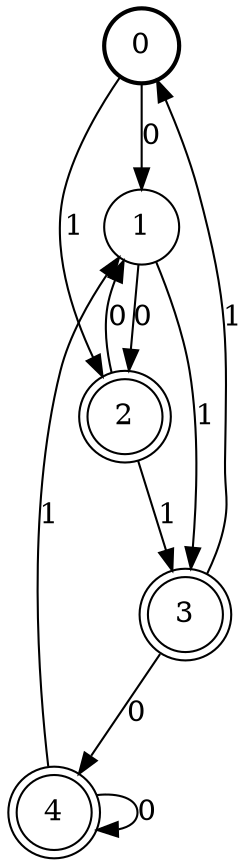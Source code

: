digraph Automat {
    node [shape = circle];
    0 [style = "bold"];
    0 -> 1 [label = "0"];
    0 -> 2 [label = "1"];
    1 -> 2 [label = "0"];
    1 -> 3 [label = "1"];
    2 [peripheries=2]
    2 -> 1 [label = "0"];
    2 -> 3 [label = "1"];
    3 [peripheries=2]
    3 -> 4 [label = "0"];
    3 -> 0 [label = "1"];
    4 [peripheries=2]
    4 -> 4 [label = "0"];
    4 -> 1 [label = "1"];
}
